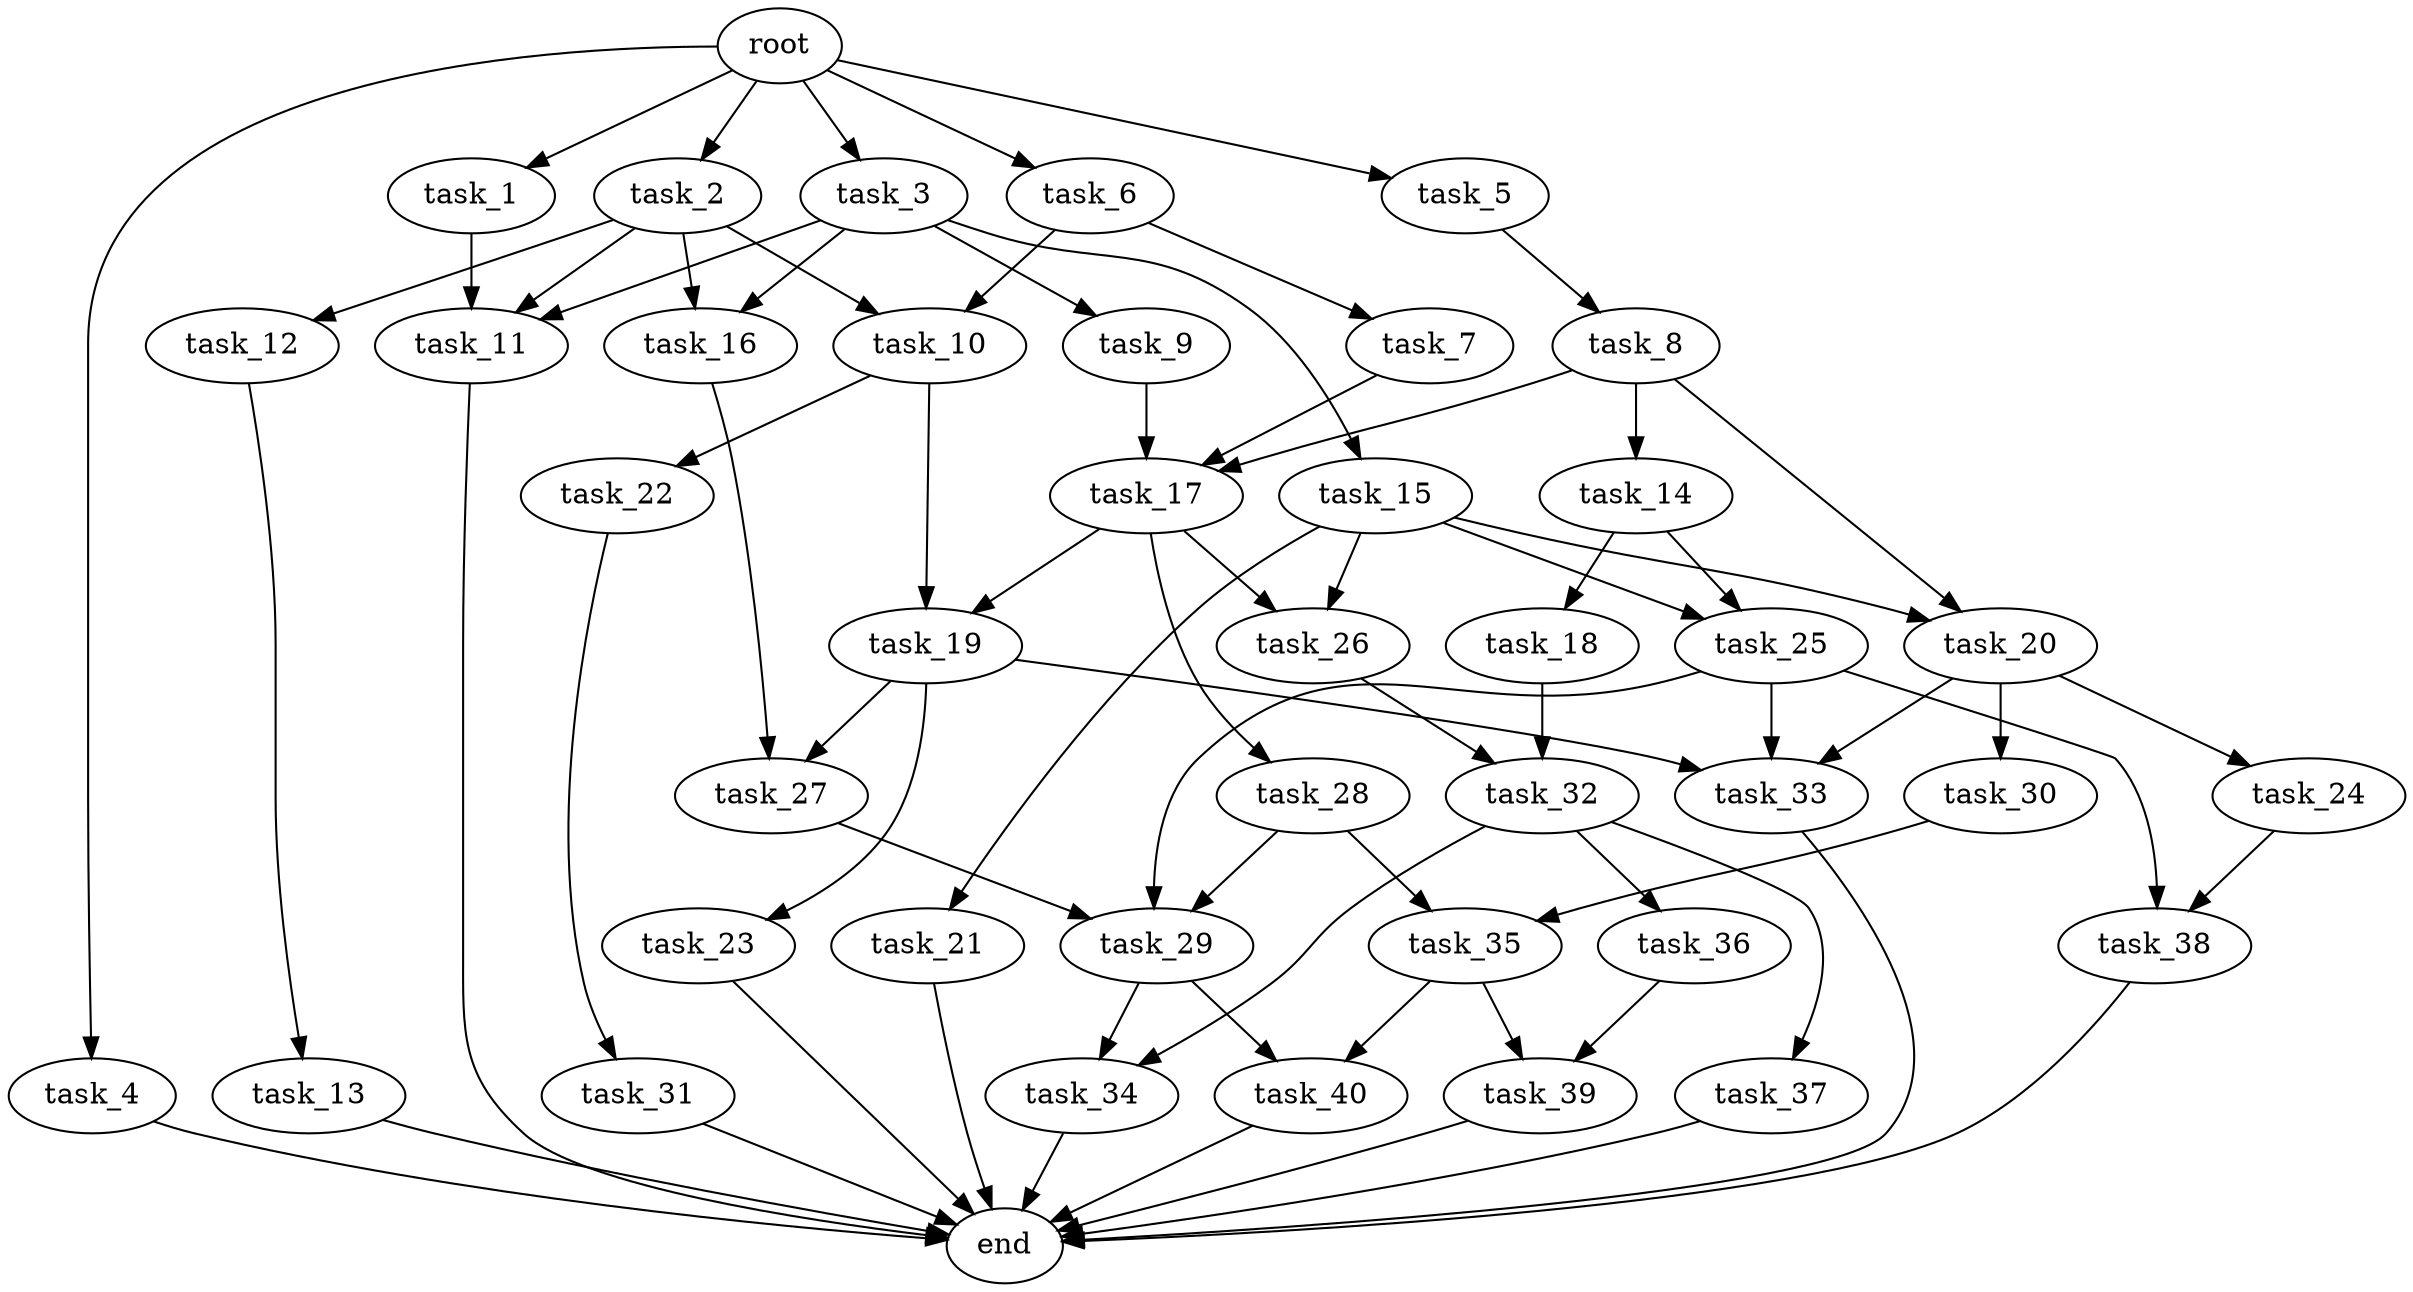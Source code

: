 digraph G {
  root [size="0.000000e+00"];
  task_1 [size="6.935234e+10"];
  task_2 [size="8.944125e+10"];
  task_3 [size="8.316135e+10"];
  task_4 [size="7.818805e+10"];
  task_5 [size="2.255793e+10"];
  task_6 [size="2.267145e+10"];
  task_7 [size="4.268788e+10"];
  task_8 [size="5.073252e+10"];
  task_9 [size="9.719957e+10"];
  task_10 [size="4.695955e+10"];
  task_11 [size="9.172887e+09"];
  task_12 [size="4.905004e+09"];
  task_13 [size="9.761256e+10"];
  task_14 [size="4.565712e+09"];
  task_15 [size="1.875188e+10"];
  task_16 [size="6.071736e+10"];
  task_17 [size="7.879334e+10"];
  task_18 [size="1.208811e+10"];
  task_19 [size="5.057158e+10"];
  task_20 [size="1.584791e+10"];
  task_21 [size="8.535548e+10"];
  task_22 [size="3.811949e+10"];
  task_23 [size="9.876042e+09"];
  task_24 [size="4.914431e+10"];
  task_25 [size="1.560553e+10"];
  task_26 [size="9.986670e+09"];
  task_27 [size="6.448417e+10"];
  task_28 [size="9.521550e+10"];
  task_29 [size="9.804860e+10"];
  task_30 [size="2.223391e+10"];
  task_31 [size="9.627496e+10"];
  task_32 [size="6.778031e+10"];
  task_33 [size="6.321568e+10"];
  task_34 [size="1.829667e+10"];
  task_35 [size="8.973160e+09"];
  task_36 [size="8.590442e+10"];
  task_37 [size="6.662540e+10"];
  task_38 [size="8.418303e+10"];
  task_39 [size="4.347983e+10"];
  task_40 [size="7.074807e+10"];
  end [size="0.000000e+00"];

  root -> task_1 [size="1.000000e-12"];
  root -> task_2 [size="1.000000e-12"];
  root -> task_3 [size="1.000000e-12"];
  root -> task_4 [size="1.000000e-12"];
  root -> task_5 [size="1.000000e-12"];
  root -> task_6 [size="1.000000e-12"];
  task_1 -> task_11 [size="3.057629e+07"];
  task_2 -> task_10 [size="2.347977e+08"];
  task_2 -> task_11 [size="3.057629e+07"];
  task_2 -> task_12 [size="4.905004e+07"];
  task_2 -> task_16 [size="3.035868e+08"];
  task_3 -> task_9 [size="9.719957e+08"];
  task_3 -> task_11 [size="3.057629e+07"];
  task_3 -> task_15 [size="1.875188e+08"];
  task_3 -> task_16 [size="3.035868e+08"];
  task_4 -> end [size="1.000000e-12"];
  task_5 -> task_8 [size="5.073252e+08"];
  task_6 -> task_7 [size="4.268788e+08"];
  task_6 -> task_10 [size="2.347977e+08"];
  task_7 -> task_17 [size="2.626445e+08"];
  task_8 -> task_14 [size="4.565712e+07"];
  task_8 -> task_17 [size="2.626445e+08"];
  task_8 -> task_20 [size="7.923954e+07"];
  task_9 -> task_17 [size="2.626445e+08"];
  task_10 -> task_19 [size="2.528579e+08"];
  task_10 -> task_22 [size="3.811949e+08"];
  task_11 -> end [size="1.000000e-12"];
  task_12 -> task_13 [size="9.761256e+08"];
  task_13 -> end [size="1.000000e-12"];
  task_14 -> task_18 [size="1.208811e+08"];
  task_14 -> task_25 [size="7.802766e+07"];
  task_15 -> task_20 [size="7.923954e+07"];
  task_15 -> task_21 [size="8.535548e+08"];
  task_15 -> task_25 [size="7.802766e+07"];
  task_15 -> task_26 [size="4.993335e+07"];
  task_16 -> task_27 [size="3.224208e+08"];
  task_17 -> task_19 [size="2.528579e+08"];
  task_17 -> task_26 [size="4.993335e+07"];
  task_17 -> task_28 [size="9.521550e+08"];
  task_18 -> task_32 [size="3.389016e+08"];
  task_19 -> task_23 [size="9.876042e+07"];
  task_19 -> task_27 [size="3.224208e+08"];
  task_19 -> task_33 [size="2.107189e+08"];
  task_20 -> task_24 [size="4.914431e+08"];
  task_20 -> task_30 [size="2.223391e+08"];
  task_20 -> task_33 [size="2.107189e+08"];
  task_21 -> end [size="1.000000e-12"];
  task_22 -> task_31 [size="9.627496e+08"];
  task_23 -> end [size="1.000000e-12"];
  task_24 -> task_38 [size="4.209152e+08"];
  task_25 -> task_29 [size="3.268287e+08"];
  task_25 -> task_33 [size="2.107189e+08"];
  task_25 -> task_38 [size="4.209152e+08"];
  task_26 -> task_32 [size="3.389016e+08"];
  task_27 -> task_29 [size="3.268287e+08"];
  task_28 -> task_29 [size="3.268287e+08"];
  task_28 -> task_35 [size="4.486580e+07"];
  task_29 -> task_34 [size="9.148336e+07"];
  task_29 -> task_40 [size="3.537404e+08"];
  task_30 -> task_35 [size="4.486580e+07"];
  task_31 -> end [size="1.000000e-12"];
  task_32 -> task_34 [size="9.148336e+07"];
  task_32 -> task_36 [size="8.590442e+08"];
  task_32 -> task_37 [size="6.662540e+08"];
  task_33 -> end [size="1.000000e-12"];
  task_34 -> end [size="1.000000e-12"];
  task_35 -> task_39 [size="2.173992e+08"];
  task_35 -> task_40 [size="3.537404e+08"];
  task_36 -> task_39 [size="2.173992e+08"];
  task_37 -> end [size="1.000000e-12"];
  task_38 -> end [size="1.000000e-12"];
  task_39 -> end [size="1.000000e-12"];
  task_40 -> end [size="1.000000e-12"];
}
